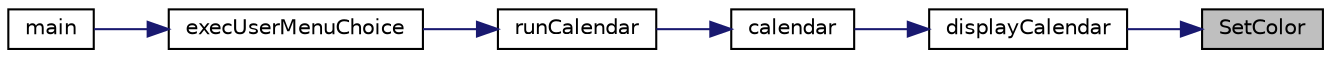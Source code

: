 digraph "SetColor"
{
 // LATEX_PDF_SIZE
  edge [fontname="Helvetica",fontsize="10",labelfontname="Helvetica",labelfontsize="10"];
  node [fontname="Helvetica",fontsize="10",shape=record];
  rankdir="RL";
  Node1 [label="SetColor",height=0.2,width=0.4,color="black", fillcolor="grey75", style="filled", fontcolor="black",tooltip=" "];
  Node1 -> Node2 [dir="back",color="midnightblue",fontsize="10",style="solid"];
  Node2 [label="displayCalendar",height=0.2,width=0.4,color="black", fillcolor="white", style="filled",URL="$calendar_8c.html#aea42ea688c2c761eed03c695be331b4f",tooltip=" "];
  Node2 -> Node3 [dir="back",color="midnightblue",fontsize="10",style="solid"];
  Node3 [label="calendar",height=0.2,width=0.4,color="black", fillcolor="white", style="filled",URL="$calendar_8c.html#a8cec2a07c8db8e1b8704b01db1699eb5",tooltip=" "];
  Node3 -> Node4 [dir="back",color="midnightblue",fontsize="10",style="solid"];
  Node4 [label="runCalendar",height=0.2,width=0.4,color="black", fillcolor="white", style="filled",URL="$calendar_8c.html#ac35e9521bf02a1f630814799b4798044",tooltip=" "];
  Node4 -> Node5 [dir="back",color="midnightblue",fontsize="10",style="solid"];
  Node5 [label="execUserMenuChoice",height=0.2,width=0.4,color="black", fillcolor="white", style="filled",URL="$app_8c.html#a9c4c0a6771563699b5ffce9f5104f553",tooltip=" "];
  Node5 -> Node6 [dir="back",color="midnightblue",fontsize="10",style="solid"];
  Node6 [label="main",height=0.2,width=0.4,color="black", fillcolor="white", style="filled",URL="$main_8c.html#a0ddf1224851353fc92bfbff6f499fa97",tooltip=" "];
}
